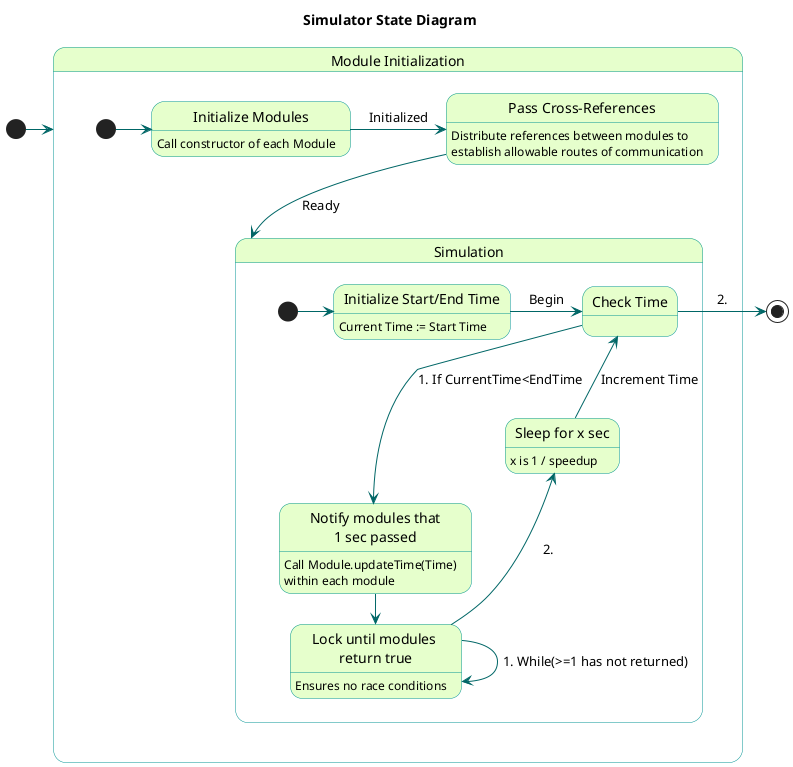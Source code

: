 @startuml
title Simulator State Diagram
skinparam state {
  BackgroundColor transparent
  BackgroundColor #e6ffcc
  BorderColor 	#049595
  ArrowColor #006666
}

[*] -> Initialization

state "Module Initialization" as Initialization {
  [*] -> InitializeModules
  state "Initialize Modules" as InitializeModules: Call constructor of each Module
  InitializeModules -> PassReferences : Initialized

  state "Pass Cross-References" as PassReferences: Distribute references between modules to\nestablish allowable routes of communication
  PassReferences --> Simulation : Ready
}

state "Simulation" as Simulation{
  [*] -> InitializeTime

  state "Initialize Start/End Time" as InitializeTime : Current Time := Start Time
  InitializeTime -right-> CheckTime : Begin

  state "Check Time" as CheckTime
  CheckTime --> NotifyModules : 1. If CurrentTime<EndTime

  state "Notify modules that\n1 sec passed" as NotifyModules : Call Module.updateTime(Time)\nwithin each module
  NotifyModules-right->WaitForUpdates

  WaitForUpdates-->WaitForUpdates : 1. While(>=1 has not returned)

  state "Lock until modules \nreturn true" as WaitForUpdates : Ensures no race conditions
  WaitForUpdates-up->Sleep: 2.

  state "Sleep for x sec" as Sleep : x is 1 / speedup
  Sleep-up->CheckTime: Increment Time

}
  CheckTime -right-> [*] : 2.
@enduml
